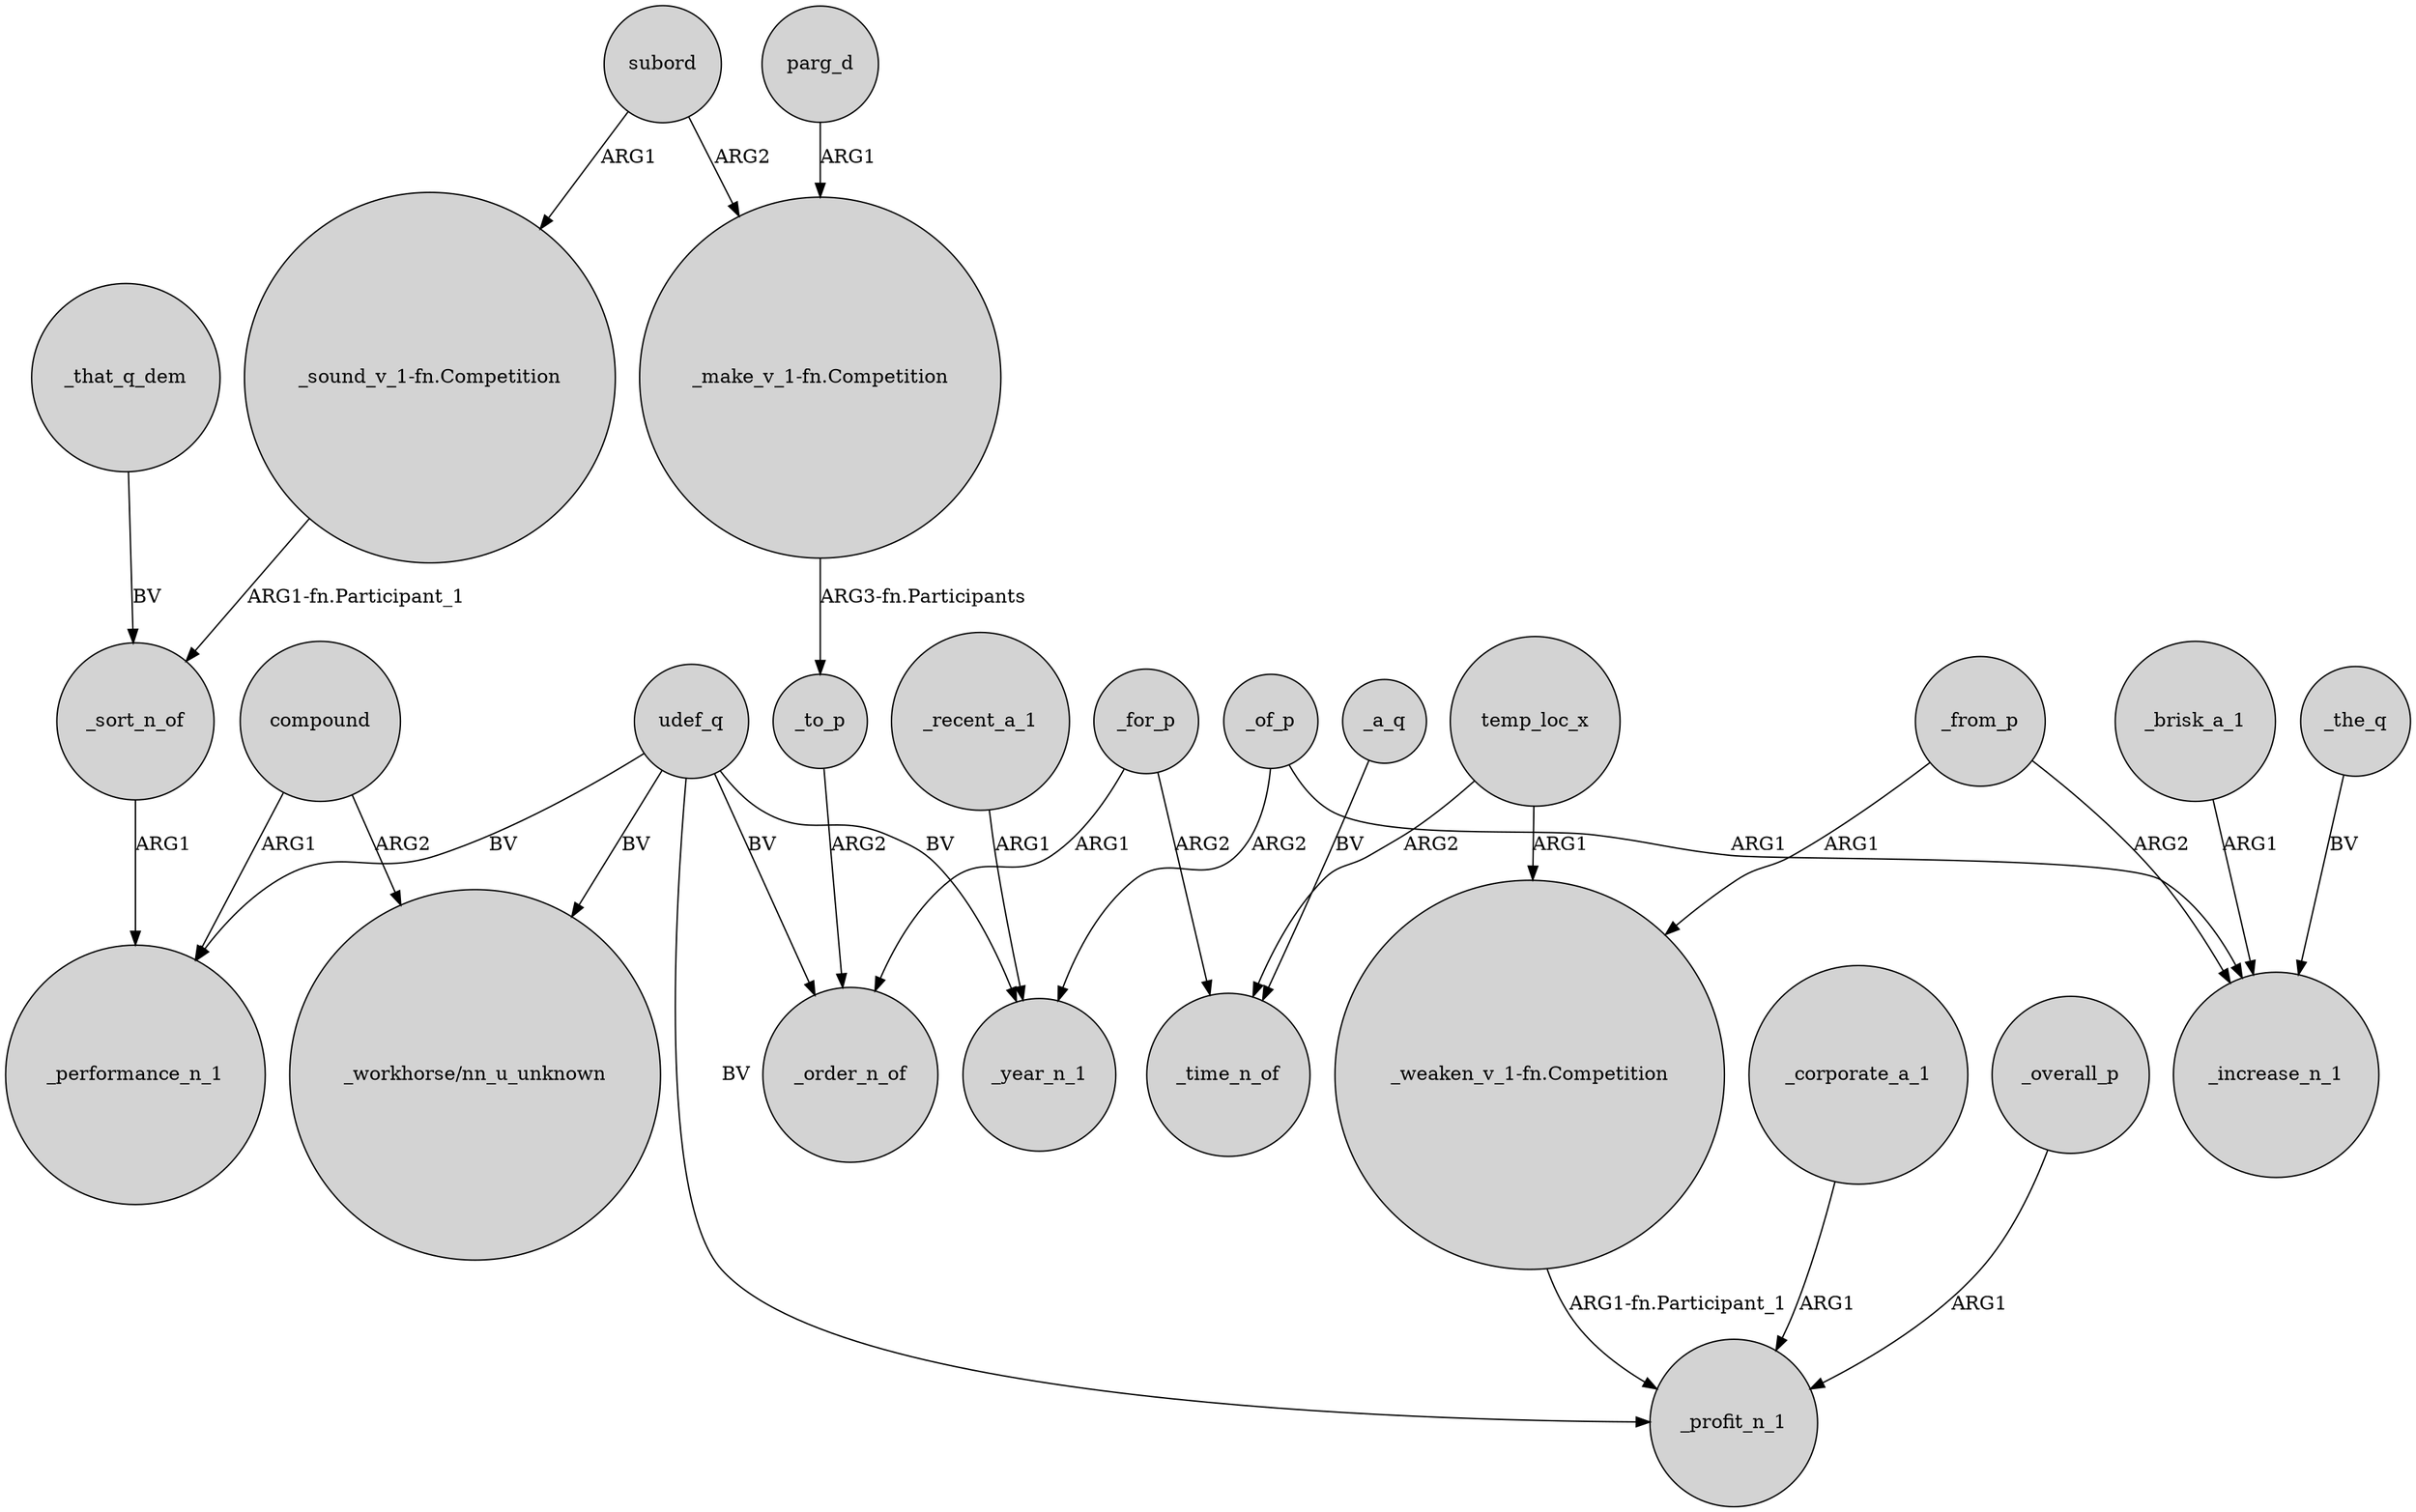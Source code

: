 digraph {
	node [shape=circle style=filled]
	subord -> "_sound_v_1-fn.Competition" [label=ARG1]
	compound -> "_workhorse/nn_u_unknown" [label=ARG2]
	_of_p -> _increase_n_1 [label=ARG1]
	_sort_n_of -> _performance_n_1 [label=ARG1]
	parg_d -> "_make_v_1-fn.Competition" [label=ARG1]
	_of_p -> _year_n_1 [label=ARG2]
	_corporate_a_1 -> _profit_n_1 [label=ARG1]
	udef_q -> _performance_n_1 [label=BV]
	_recent_a_1 -> _year_n_1 [label=ARG1]
	compound -> _performance_n_1 [label=ARG1]
	udef_q -> _order_n_of [label=BV]
	udef_q -> _profit_n_1 [label=BV]
	"_make_v_1-fn.Competition" -> _to_p [label="ARG3-fn.Participants"]
	_overall_p -> _profit_n_1 [label=ARG1]
	udef_q -> "_workhorse/nn_u_unknown" [label=BV]
	_from_p -> _increase_n_1 [label=ARG2]
	temp_loc_x -> _time_n_of [label=ARG2]
	_a_q -> _time_n_of [label=BV]
	temp_loc_x -> "_weaken_v_1-fn.Competition" [label=ARG1]
	_that_q_dem -> _sort_n_of [label=BV]
	_brisk_a_1 -> _increase_n_1 [label=ARG1]
	_for_p -> _order_n_of [label=ARG1]
	_to_p -> _order_n_of [label=ARG2]
	_for_p -> _time_n_of [label=ARG2]
	udef_q -> _year_n_1 [label=BV]
	"_weaken_v_1-fn.Competition" -> _profit_n_1 [label="ARG1-fn.Participant_1"]
	_the_q -> _increase_n_1 [label=BV]
	subord -> "_make_v_1-fn.Competition" [label=ARG2]
	_from_p -> "_weaken_v_1-fn.Competition" [label=ARG1]
	"_sound_v_1-fn.Competition" -> _sort_n_of [label="ARG1-fn.Participant_1"]
}
